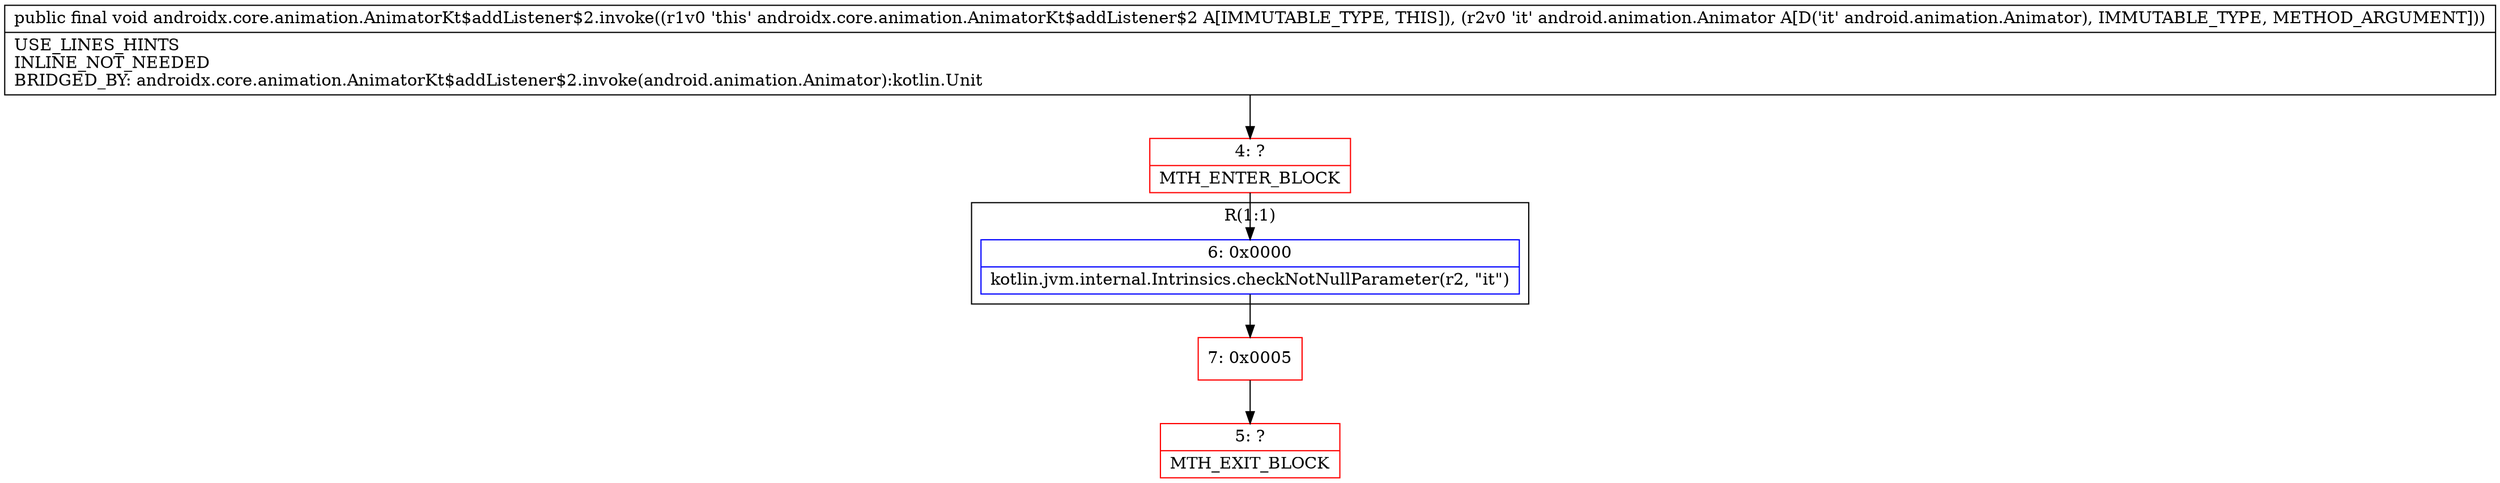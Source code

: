digraph "CFG forandroidx.core.animation.AnimatorKt$addListener$2.invoke(Landroid\/animation\/Animator;)V" {
subgraph cluster_Region_1067579808 {
label = "R(1:1)";
node [shape=record,color=blue];
Node_6 [shape=record,label="{6\:\ 0x0000|kotlin.jvm.internal.Intrinsics.checkNotNullParameter(r2, \"it\")\l}"];
}
Node_4 [shape=record,color=red,label="{4\:\ ?|MTH_ENTER_BLOCK\l}"];
Node_7 [shape=record,color=red,label="{7\:\ 0x0005}"];
Node_5 [shape=record,color=red,label="{5\:\ ?|MTH_EXIT_BLOCK\l}"];
MethodNode[shape=record,label="{public final void androidx.core.animation.AnimatorKt$addListener$2.invoke((r1v0 'this' androidx.core.animation.AnimatorKt$addListener$2 A[IMMUTABLE_TYPE, THIS]), (r2v0 'it' android.animation.Animator A[D('it' android.animation.Animator), IMMUTABLE_TYPE, METHOD_ARGUMENT]))  | USE_LINES_HINTS\lINLINE_NOT_NEEDED\lBRIDGED_BY: androidx.core.animation.AnimatorKt$addListener$2.invoke(android.animation.Animator):kotlin.Unit\l}"];
MethodNode -> Node_4;Node_6 -> Node_7;
Node_4 -> Node_6;
Node_7 -> Node_5;
}

